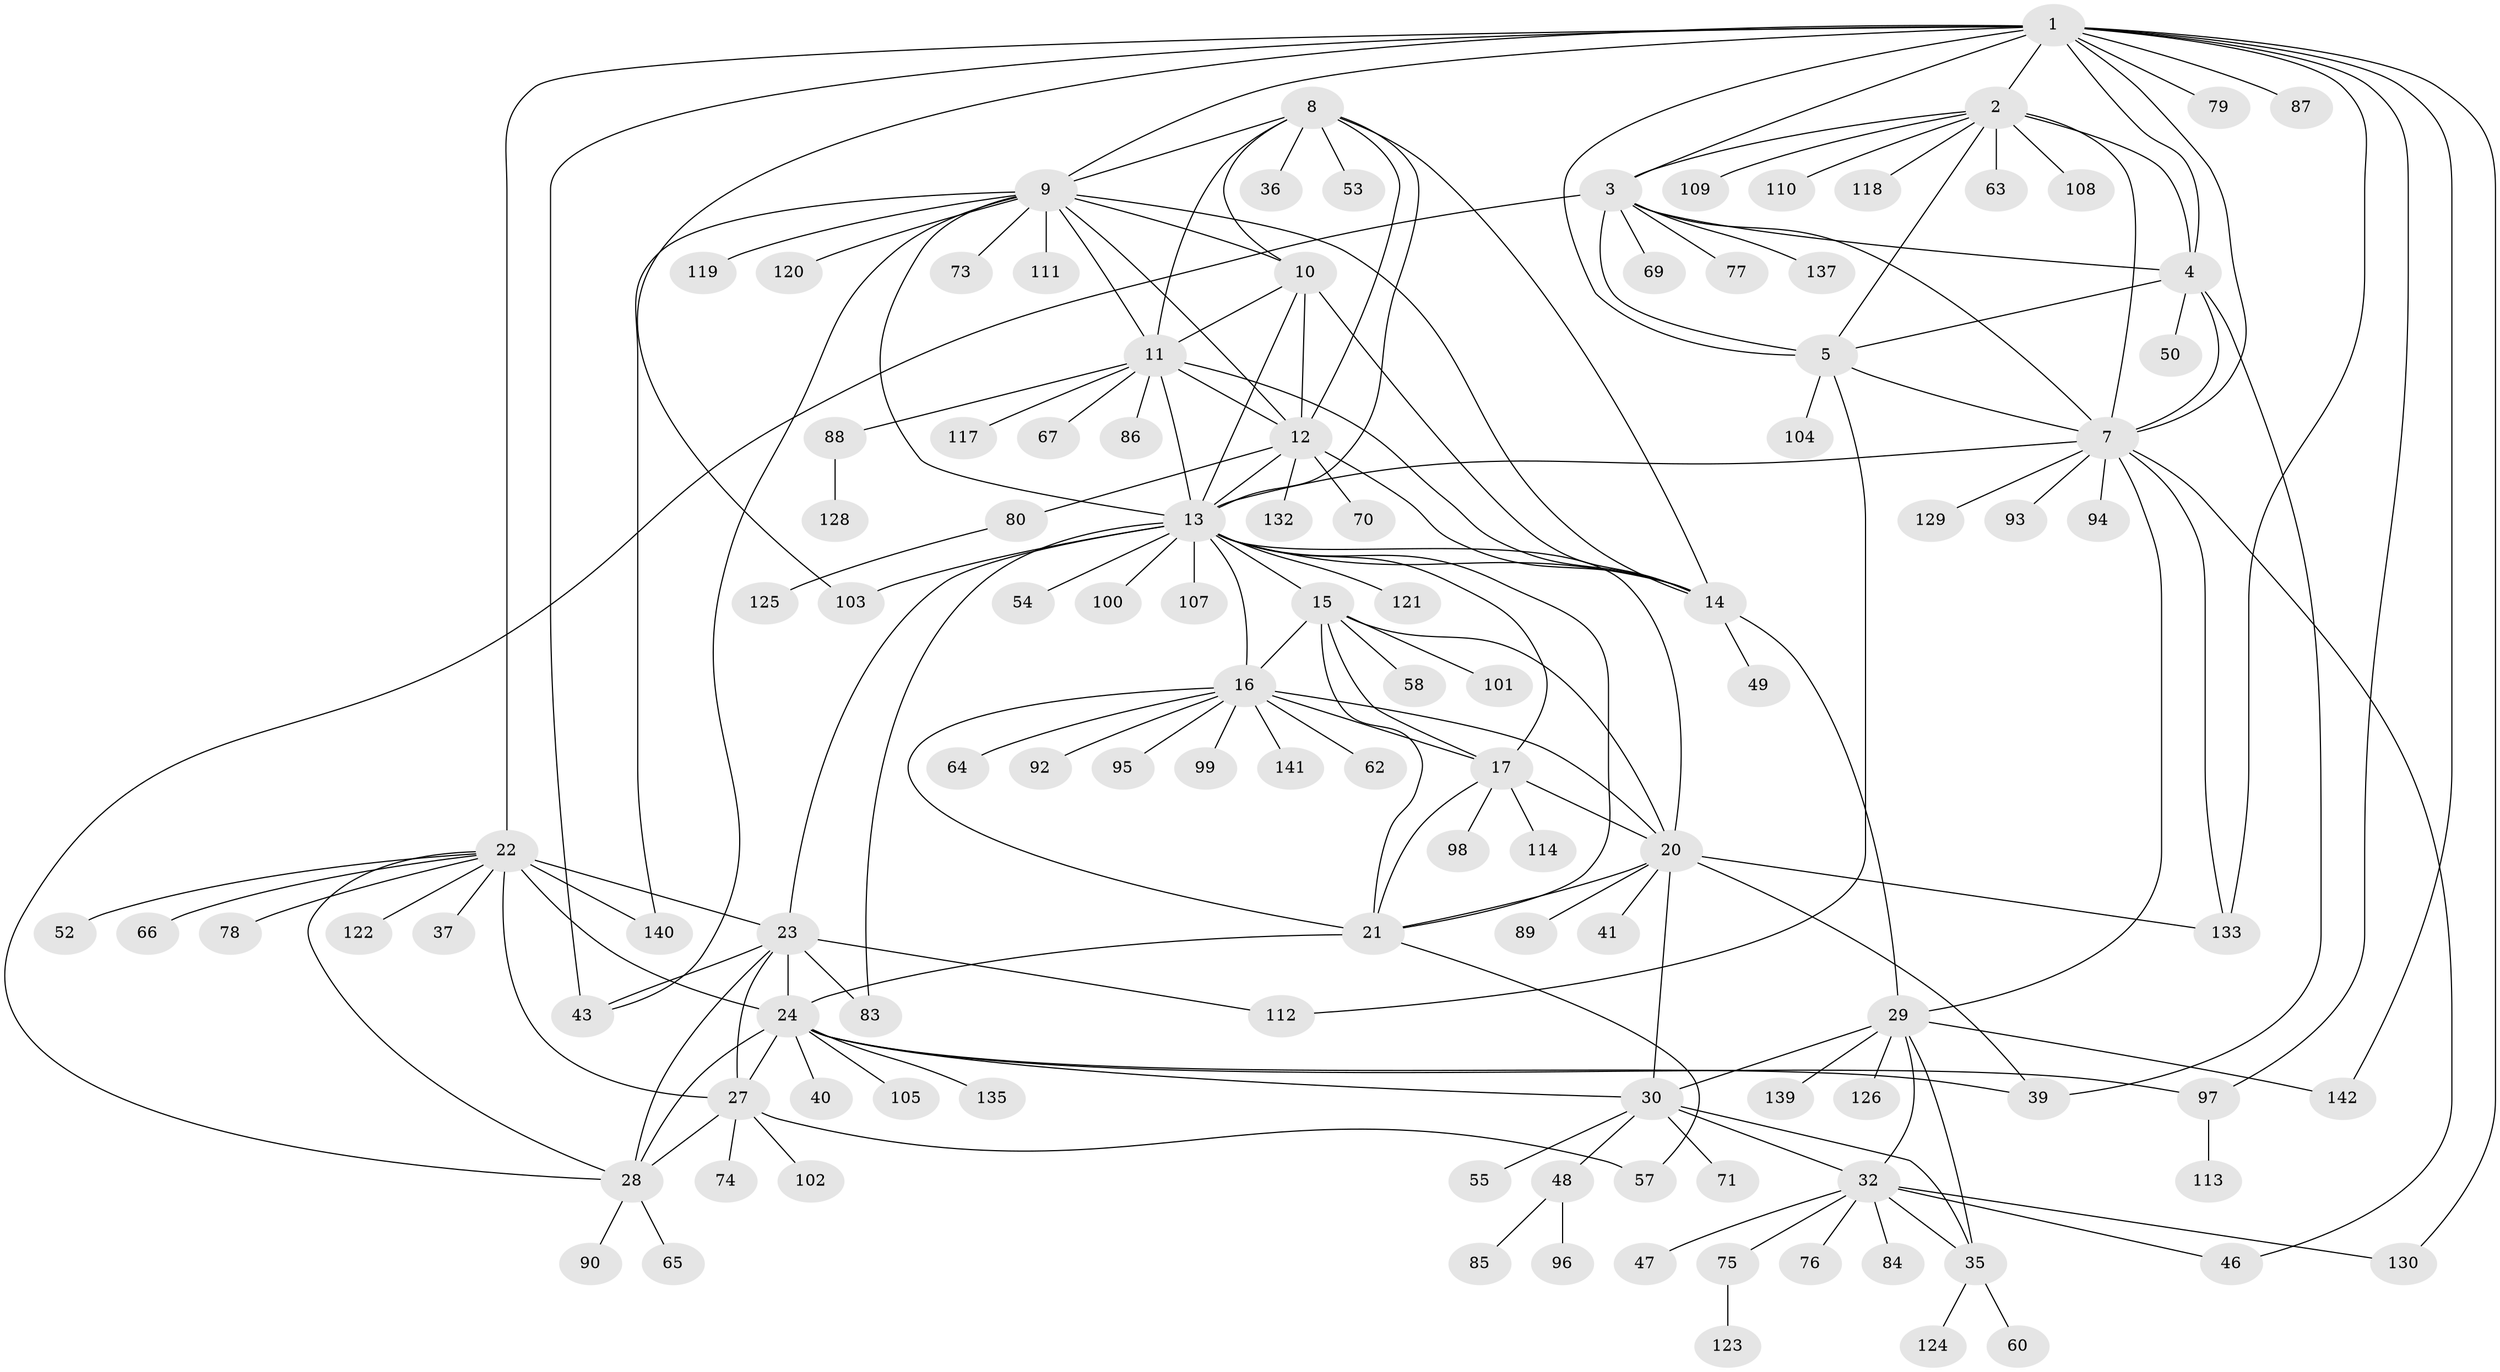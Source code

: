 // Generated by graph-tools (version 1.1) at 2025/24/03/03/25 07:24:17]
// undirected, 113 vertices, 178 edges
graph export_dot {
graph [start="1"]
  node [color=gray90,style=filled];
  1 [super="+44"];
  2 [super="+6"];
  3;
  4 [super="+38"];
  5 [super="+91"];
  7 [super="+82"];
  8 [super="+72"];
  9 [super="+51"];
  10 [super="+131"];
  11 [super="+45"];
  12 [super="+127"];
  13 [super="+19"];
  14 [super="+145"];
  15 [super="+138"];
  16 [super="+18"];
  17;
  20 [super="+42"];
  21 [super="+136"];
  22 [super="+26"];
  23 [super="+61"];
  24 [super="+25"];
  27 [super="+144"];
  28;
  29 [super="+33"];
  30 [super="+31"];
  32 [super="+34"];
  35 [super="+59"];
  36;
  37;
  39 [super="+116"];
  40;
  41;
  43;
  46;
  47;
  48 [super="+81"];
  49;
  50;
  52;
  53 [super="+56"];
  54;
  55;
  57 [super="+68"];
  58;
  60;
  62;
  63;
  64;
  65;
  66 [super="+115"];
  67;
  69;
  70;
  71;
  73 [super="+106"];
  74;
  75;
  76;
  77;
  78;
  79;
  80;
  83;
  84;
  85;
  86;
  87;
  88 [super="+134"];
  89;
  90;
  92;
  93;
  94;
  95;
  96;
  97;
  98 [super="+143"];
  99;
  100;
  101;
  102;
  103;
  104;
  105;
  107;
  108;
  109;
  110;
  111;
  112;
  113;
  114;
  117;
  118;
  119;
  120;
  121;
  122;
  123;
  124;
  125;
  126;
  128;
  129;
  130;
  132;
  133 [super="+146"];
  135;
  137;
  139;
  140;
  141;
  142;
  1 -- 2 [weight=2];
  1 -- 3;
  1 -- 4;
  1 -- 5;
  1 -- 7;
  1 -- 9;
  1 -- 43;
  1 -- 79;
  1 -- 87;
  1 -- 97;
  1 -- 103;
  1 -- 130;
  1 -- 133;
  1 -- 142;
  1 -- 22;
  2 -- 3 [weight=2];
  2 -- 4 [weight=2];
  2 -- 5 [weight=2];
  2 -- 7 [weight=2];
  2 -- 109;
  2 -- 118;
  2 -- 108;
  2 -- 110;
  2 -- 63;
  3 -- 4;
  3 -- 5;
  3 -- 7;
  3 -- 28;
  3 -- 69;
  3 -- 77;
  3 -- 137;
  4 -- 5;
  4 -- 7;
  4 -- 39;
  4 -- 50;
  5 -- 7;
  5 -- 104;
  5 -- 112;
  7 -- 46;
  7 -- 93;
  7 -- 13;
  7 -- 129;
  7 -- 94;
  7 -- 29;
  7 -- 133;
  8 -- 9;
  8 -- 10;
  8 -- 11;
  8 -- 12;
  8 -- 13;
  8 -- 14;
  8 -- 36;
  8 -- 53;
  9 -- 10;
  9 -- 11;
  9 -- 12;
  9 -- 13;
  9 -- 14;
  9 -- 73;
  9 -- 111;
  9 -- 119;
  9 -- 120;
  9 -- 43;
  9 -- 140;
  10 -- 11;
  10 -- 12;
  10 -- 13;
  10 -- 14;
  11 -- 12;
  11 -- 13;
  11 -- 14;
  11 -- 67;
  11 -- 86;
  11 -- 88;
  11 -- 117;
  12 -- 13;
  12 -- 14;
  12 -- 70;
  12 -- 80;
  12 -- 132;
  13 -- 14;
  13 -- 23;
  13 -- 83;
  13 -- 100;
  13 -- 103;
  13 -- 107;
  13 -- 15;
  13 -- 16 [weight=2];
  13 -- 17;
  13 -- 20;
  13 -- 21;
  13 -- 54;
  13 -- 121;
  14 -- 49;
  14 -- 29;
  15 -- 16 [weight=2];
  15 -- 17;
  15 -- 20;
  15 -- 21;
  15 -- 58;
  15 -- 101;
  16 -- 17 [weight=2];
  16 -- 20 [weight=2];
  16 -- 21 [weight=2];
  16 -- 62;
  16 -- 92;
  16 -- 141;
  16 -- 64;
  16 -- 99;
  16 -- 95;
  17 -- 20;
  17 -- 21;
  17 -- 98;
  17 -- 114;
  20 -- 21;
  20 -- 30;
  20 -- 41;
  20 -- 89;
  20 -- 133;
  20 -- 39;
  21 -- 57;
  21 -- 24;
  22 -- 23 [weight=2];
  22 -- 24 [weight=4];
  22 -- 27 [weight=2];
  22 -- 28 [weight=2];
  22 -- 37;
  22 -- 78;
  22 -- 122;
  22 -- 140;
  22 -- 66;
  22 -- 52;
  23 -- 24 [weight=2];
  23 -- 27;
  23 -- 28;
  23 -- 43;
  23 -- 83;
  23 -- 112;
  24 -- 27 [weight=2];
  24 -- 28 [weight=2];
  24 -- 30;
  24 -- 39;
  24 -- 40;
  24 -- 97;
  24 -- 105;
  24 -- 135;
  27 -- 28;
  27 -- 57;
  27 -- 74;
  27 -- 102;
  28 -- 65;
  28 -- 90;
  29 -- 30 [weight=4];
  29 -- 32 [weight=4];
  29 -- 35 [weight=2];
  29 -- 126;
  29 -- 142;
  29 -- 139;
  30 -- 32 [weight=4];
  30 -- 35 [weight=2];
  30 -- 48;
  30 -- 55;
  30 -- 71;
  32 -- 35 [weight=2];
  32 -- 46;
  32 -- 75;
  32 -- 76;
  32 -- 84;
  32 -- 130;
  32 -- 47;
  35 -- 60;
  35 -- 124;
  48 -- 96;
  48 -- 85;
  75 -- 123;
  80 -- 125;
  88 -- 128;
  97 -- 113;
}
